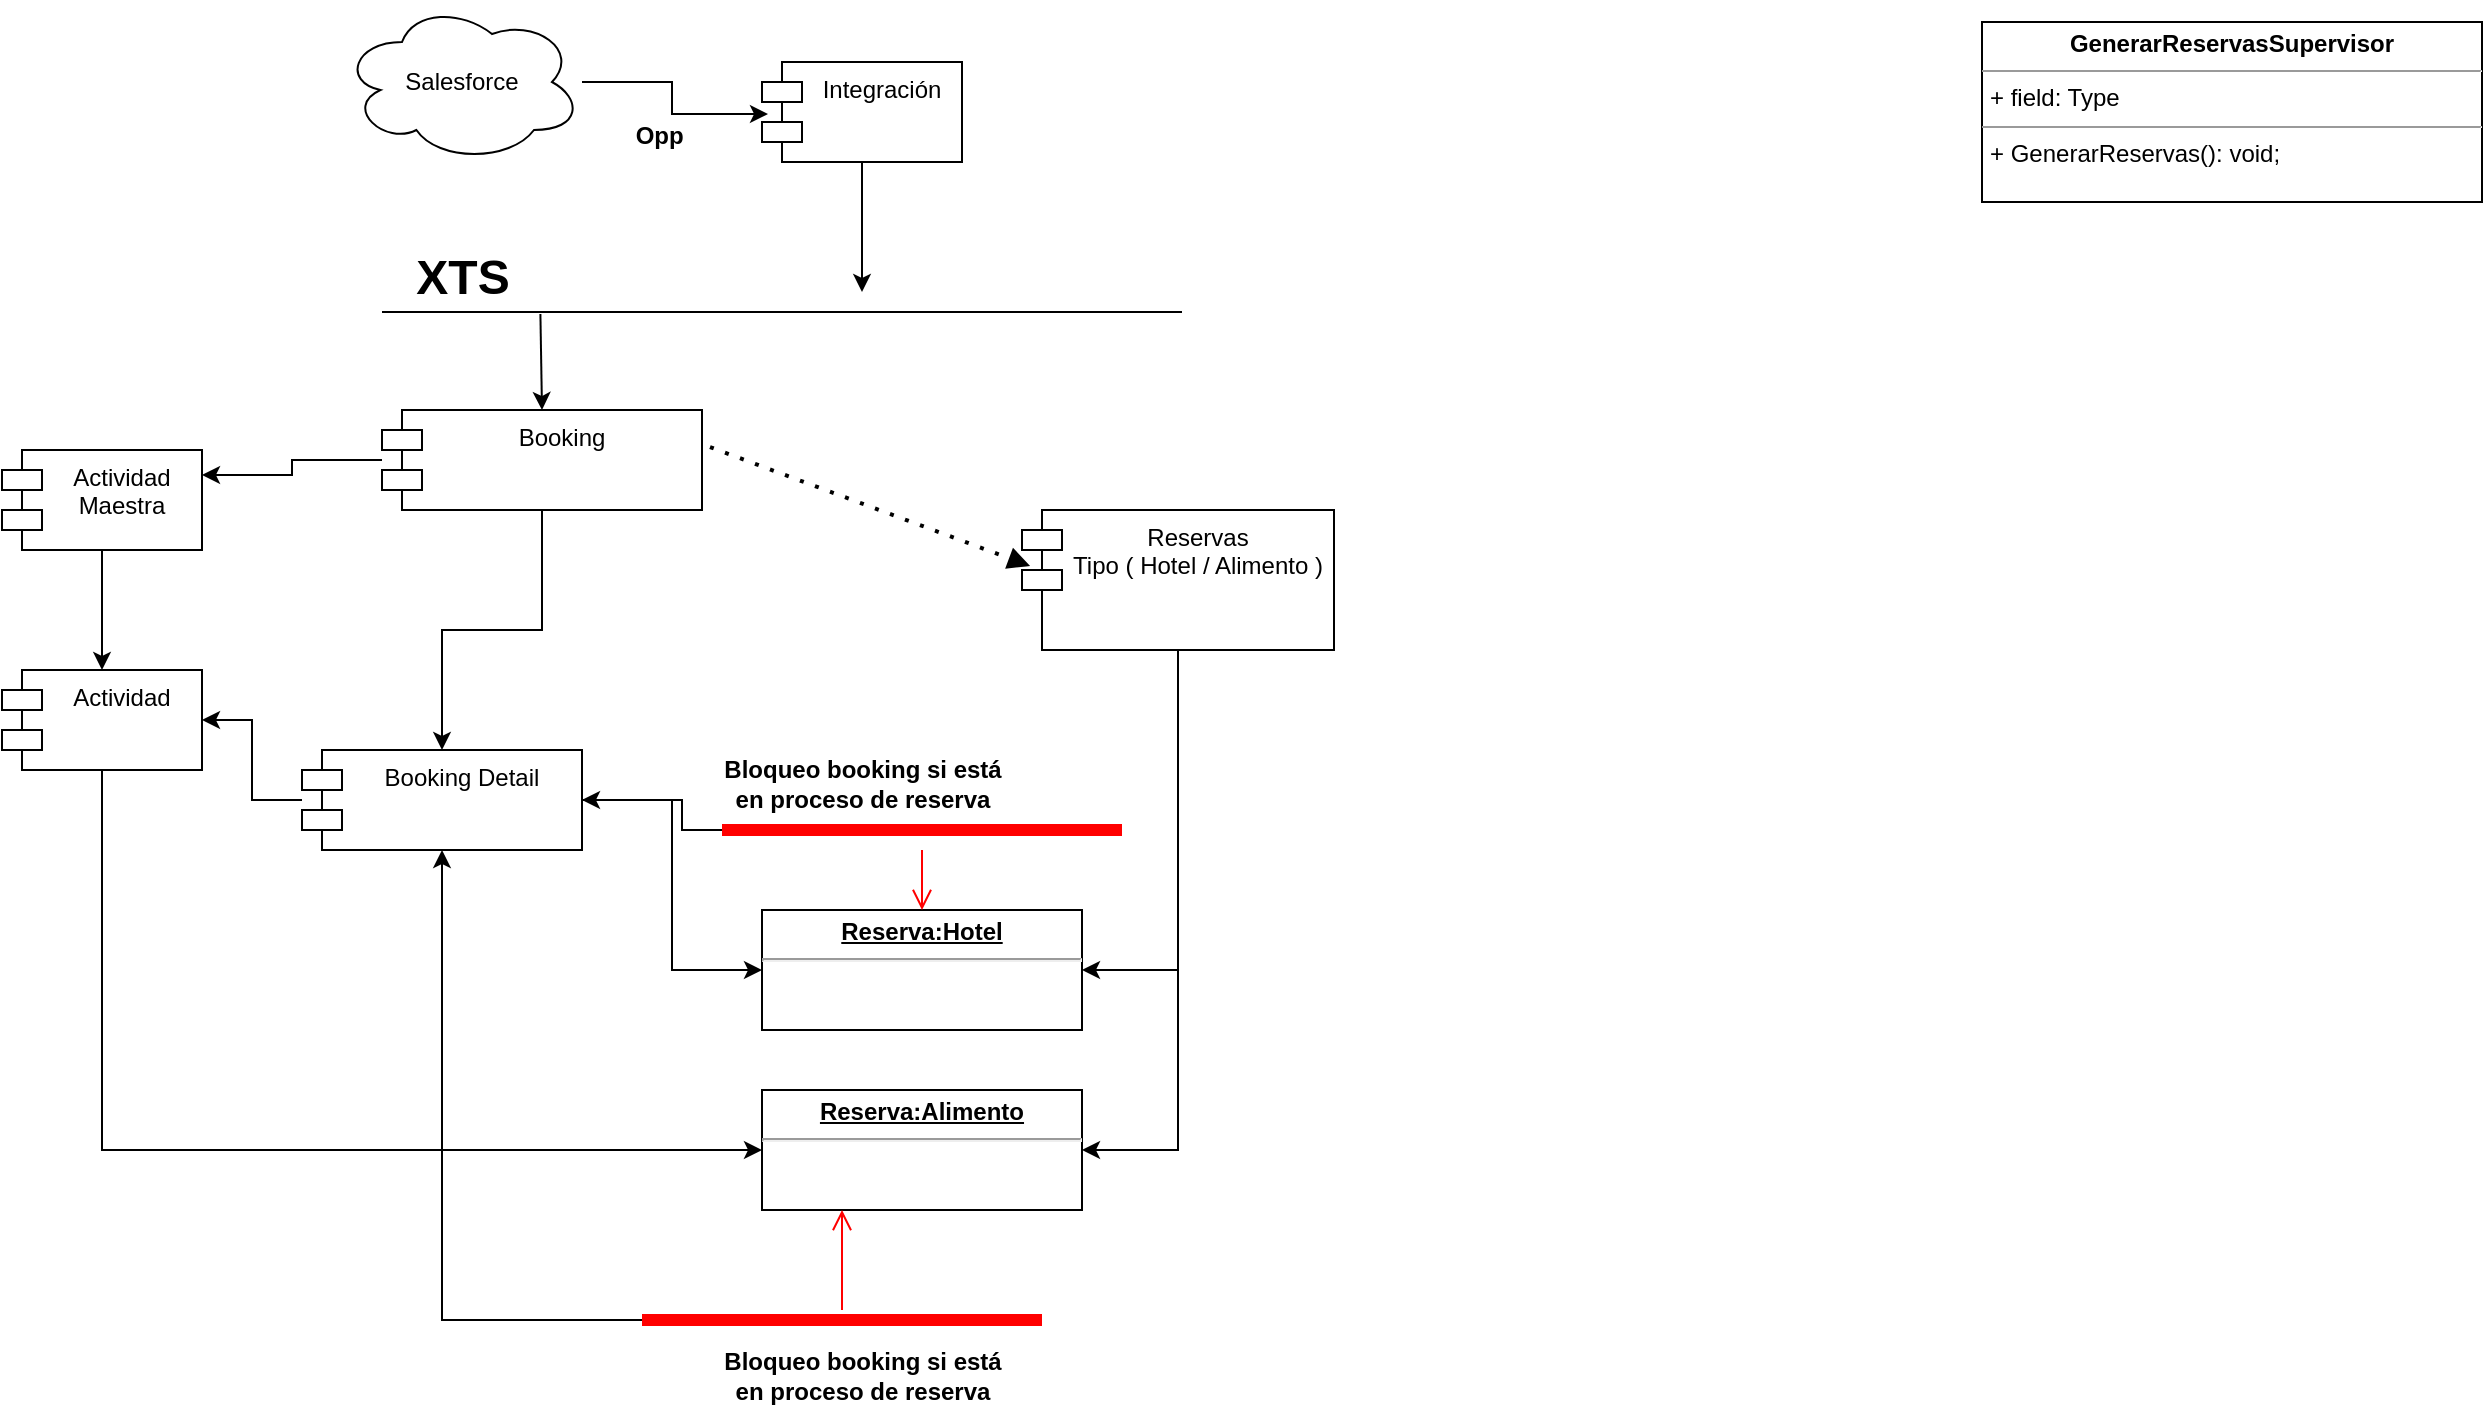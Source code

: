 <mxfile version="23.1.5" type="device">
  <diagram name="Página-1" id="PYMxH9Rl1cGZMPKtF-ub">
    <mxGraphModel dx="2133" dy="854" grid="1" gridSize="10" guides="1" tooltips="1" connect="1" arrows="1" fold="1" page="1" pageScale="1" pageWidth="827" pageHeight="1169" math="0" shadow="0">
      <root>
        <mxCell id="0" />
        <mxCell id="1" parent="0" />
        <mxCell id="v7J90BLapNFsVzW8ZO-v-1" value="Salesforce" style="ellipse;shape=cloud;whiteSpace=wrap;html=1;" parent="1" vertex="1">
          <mxGeometry x="60" y="36" width="120" height="80" as="geometry" />
        </mxCell>
        <mxCell id="v7J90BLapNFsVzW8ZO-v-9" style="edgeStyle=orthogonalEdgeStyle;rounded=0;orthogonalLoop=1;jettySize=auto;html=1;" parent="1" source="v7J90BLapNFsVzW8ZO-v-2" edge="1">
          <mxGeometry relative="1" as="geometry">
            <mxPoint x="320" y="181" as="targetPoint" />
          </mxGeometry>
        </mxCell>
        <mxCell id="v7J90BLapNFsVzW8ZO-v-2" value="Integración" style="shape=module;align=left;spacingLeft=20;align=center;verticalAlign=top;whiteSpace=wrap;html=1;" parent="1" vertex="1">
          <mxGeometry x="270" y="66" width="100" height="50" as="geometry" />
        </mxCell>
        <mxCell id="v7J90BLapNFsVzW8ZO-v-4" style="edgeStyle=orthogonalEdgeStyle;rounded=0;orthogonalLoop=1;jettySize=auto;html=1;entryX=0.03;entryY=0.52;entryDx=0;entryDy=0;entryPerimeter=0;" parent="1" source="v7J90BLapNFsVzW8ZO-v-1" target="v7J90BLapNFsVzW8ZO-v-2" edge="1">
          <mxGeometry relative="1" as="geometry" />
        </mxCell>
        <mxCell id="v7J90BLapNFsVzW8ZO-v-5" value="Opp&amp;nbsp;" style="text;align=center;fontStyle=1;verticalAlign=middle;spacingLeft=3;spacingRight=3;strokeColor=none;rotatable=0;points=[[0,0.5],[1,0.5]];portConstraint=eastwest;html=1;" parent="1" vertex="1">
          <mxGeometry x="180" y="90" width="80" height="26" as="geometry" />
        </mxCell>
        <mxCell id="v7J90BLapNFsVzW8ZO-v-7" value="" style="line;strokeWidth=1;fillColor=none;align=left;verticalAlign=middle;spacingTop=-1;spacingLeft=3;spacingRight=3;rotatable=0;labelPosition=right;points=[];portConstraint=eastwest;strokeColor=inherit;" parent="1" vertex="1">
          <mxGeometry x="80" y="187" width="400" height="8" as="geometry" />
        </mxCell>
        <mxCell id="v7J90BLapNFsVzW8ZO-v-8" value="XTS" style="text;align=center;fontStyle=1;verticalAlign=middle;spacingLeft=3;spacingRight=3;strokeColor=none;rotatable=0;points=[[0,0.5],[1,0.5]];portConstraint=eastwest;html=1;fontSize=24;" parent="1" vertex="1">
          <mxGeometry x="80" y="161" width="80" height="26" as="geometry" />
        </mxCell>
        <mxCell id="vkyU6mVskXSO25N0Nz5W-3" style="edgeStyle=orthogonalEdgeStyle;rounded=0;orthogonalLoop=1;jettySize=auto;html=1;entryX=0.5;entryY=0;entryDx=0;entryDy=0;" edge="1" parent="1" source="v7J90BLapNFsVzW8ZO-v-10" target="vkyU6mVskXSO25N0Nz5W-2">
          <mxGeometry relative="1" as="geometry" />
        </mxCell>
        <mxCell id="vkyU6mVskXSO25N0Nz5W-6" style="edgeStyle=orthogonalEdgeStyle;rounded=0;orthogonalLoop=1;jettySize=auto;html=1;entryX=1;entryY=0.25;entryDx=0;entryDy=0;" edge="1" parent="1" source="v7J90BLapNFsVzW8ZO-v-10" target="vkyU6mVskXSO25N0Nz5W-5">
          <mxGeometry relative="1" as="geometry" />
        </mxCell>
        <mxCell id="v7J90BLapNFsVzW8ZO-v-10" value="Booking" style="shape=module;align=left;spacingLeft=20;align=center;verticalAlign=top;whiteSpace=wrap;html=1;" parent="1" vertex="1">
          <mxGeometry x="80" y="240" width="160" height="50" as="geometry" />
        </mxCell>
        <mxCell id="v7J90BLapNFsVzW8ZO-v-11" value="" style="endArrow=classic;html=1;rounded=0;exitX=0.198;exitY=0.625;exitDx=0;exitDy=0;exitPerimeter=0;entryX=0.5;entryY=0;entryDx=0;entryDy=0;" parent="1" source="v7J90BLapNFsVzW8ZO-v-7" target="v7J90BLapNFsVzW8ZO-v-10" edge="1">
          <mxGeometry width="50" height="50" relative="1" as="geometry">
            <mxPoint x="270" y="330" as="sourcePoint" />
            <mxPoint x="320" y="280" as="targetPoint" />
          </mxGeometry>
        </mxCell>
        <mxCell id="vkyU6mVskXSO25N0Nz5W-12" style="edgeStyle=orthogonalEdgeStyle;rounded=0;orthogonalLoop=1;jettySize=auto;html=1;entryX=1;entryY=0.5;entryDx=0;entryDy=0;" edge="1" parent="1" source="v7J90BLapNFsVzW8ZO-v-12" target="vkyU6mVskXSO25N0Nz5W-11">
          <mxGeometry relative="1" as="geometry" />
        </mxCell>
        <mxCell id="vkyU6mVskXSO25N0Nz5W-13" style="edgeStyle=orthogonalEdgeStyle;rounded=0;orthogonalLoop=1;jettySize=auto;html=1;entryX=1;entryY=0.5;entryDx=0;entryDy=0;" edge="1" parent="1" source="v7J90BLapNFsVzW8ZO-v-12" target="vkyU6mVskXSO25N0Nz5W-9">
          <mxGeometry relative="1" as="geometry" />
        </mxCell>
        <mxCell id="v7J90BLapNFsVzW8ZO-v-12" value="Reservas&lt;br&gt;Tipo ( Hotel / Alimento )" style="shape=module;align=left;spacingLeft=20;align=center;verticalAlign=top;whiteSpace=wrap;html=1;" parent="1" vertex="1">
          <mxGeometry x="400" y="290" width="156" height="70" as="geometry" />
        </mxCell>
        <mxCell id="sygQfr_O5eZbzNL4AvN2-1" value="&lt;p style=&quot;margin:0px;margin-top:4px;text-align:center;&quot;&gt;&lt;b&gt;GenerarReservasSupervisor&lt;/b&gt;&lt;/p&gt;&lt;hr size=&quot;1&quot;&gt;&lt;p style=&quot;margin:0px;margin-left:4px;&quot;&gt;+ field: Type&lt;/p&gt;&lt;hr size=&quot;1&quot;&gt;&lt;p style=&quot;margin:0px;margin-left:4px;&quot;&gt;+ GenerarReservas(): void;&lt;/p&gt;" style="verticalAlign=top;align=left;overflow=fill;fontSize=12;fontFamily=Helvetica;html=1;whiteSpace=wrap;" parent="1" vertex="1">
          <mxGeometry x="880" y="46" width="250" height="90" as="geometry" />
        </mxCell>
        <mxCell id="vkyU6mVskXSO25N0Nz5W-1" value="" style="endArrow=block;dashed=1;html=1;dashPattern=1 3;strokeWidth=2;rounded=0;exitX=1.025;exitY=0.371;exitDx=0;exitDy=0;exitPerimeter=0;entryX=0.026;entryY=0.4;entryDx=0;entryDy=0;entryPerimeter=0;startArrow=none;startFill=0;endFill=1;" edge="1" parent="1" source="v7J90BLapNFsVzW8ZO-v-10" target="v7J90BLapNFsVzW8ZO-v-12">
          <mxGeometry width="50" height="50" relative="1" as="geometry">
            <mxPoint x="290" y="280" as="sourcePoint" />
            <mxPoint x="340" y="230" as="targetPoint" />
          </mxGeometry>
        </mxCell>
        <mxCell id="vkyU6mVskXSO25N0Nz5W-7" style="edgeStyle=orthogonalEdgeStyle;rounded=0;orthogonalLoop=1;jettySize=auto;html=1;entryX=1;entryY=0.5;entryDx=0;entryDy=0;" edge="1" parent="1" source="vkyU6mVskXSO25N0Nz5W-2" target="vkyU6mVskXSO25N0Nz5W-4">
          <mxGeometry relative="1" as="geometry" />
        </mxCell>
        <mxCell id="vkyU6mVskXSO25N0Nz5W-14" style="edgeStyle=orthogonalEdgeStyle;rounded=0;orthogonalLoop=1;jettySize=auto;html=1;entryX=0;entryY=0.5;entryDx=0;entryDy=0;" edge="1" parent="1" source="vkyU6mVskXSO25N0Nz5W-2" target="vkyU6mVskXSO25N0Nz5W-9">
          <mxGeometry relative="1" as="geometry" />
        </mxCell>
        <mxCell id="vkyU6mVskXSO25N0Nz5W-2" value="Booking Detail" style="shape=module;align=left;spacingLeft=20;align=center;verticalAlign=top;whiteSpace=wrap;html=1;" vertex="1" parent="1">
          <mxGeometry x="40" y="410" width="140" height="50" as="geometry" />
        </mxCell>
        <mxCell id="vkyU6mVskXSO25N0Nz5W-15" style="edgeStyle=orthogonalEdgeStyle;rounded=0;orthogonalLoop=1;jettySize=auto;html=1;entryX=0;entryY=0.5;entryDx=0;entryDy=0;" edge="1" parent="1" source="vkyU6mVskXSO25N0Nz5W-4" target="vkyU6mVskXSO25N0Nz5W-11">
          <mxGeometry relative="1" as="geometry">
            <Array as="points">
              <mxPoint x="-60" y="610" />
            </Array>
          </mxGeometry>
        </mxCell>
        <mxCell id="vkyU6mVskXSO25N0Nz5W-4" value="Actividad" style="shape=module;align=left;spacingLeft=20;align=center;verticalAlign=top;whiteSpace=wrap;html=1;" vertex="1" parent="1">
          <mxGeometry x="-110" y="370" width="100" height="50" as="geometry" />
        </mxCell>
        <mxCell id="vkyU6mVskXSO25N0Nz5W-8" style="edgeStyle=orthogonalEdgeStyle;rounded=0;orthogonalLoop=1;jettySize=auto;html=1;entryX=0.5;entryY=0;entryDx=0;entryDy=0;" edge="1" parent="1" source="vkyU6mVskXSO25N0Nz5W-5" target="vkyU6mVskXSO25N0Nz5W-4">
          <mxGeometry relative="1" as="geometry" />
        </mxCell>
        <mxCell id="vkyU6mVskXSO25N0Nz5W-5" value="Actividad Maestra" style="shape=module;align=left;spacingLeft=20;align=center;verticalAlign=top;whiteSpace=wrap;html=1;" vertex="1" parent="1">
          <mxGeometry x="-110" y="260" width="100" height="50" as="geometry" />
        </mxCell>
        <mxCell id="vkyU6mVskXSO25N0Nz5W-9" value="&lt;p style=&quot;margin:0px;margin-top:4px;text-align:center;text-decoration:underline;&quot;&gt;&lt;b&gt;Reserva:Hotel&lt;/b&gt;&lt;/p&gt;&lt;hr&gt;&lt;p style=&quot;margin:0px;margin-left:8px;&quot;&gt;&lt;br&gt;&lt;/p&gt;" style="verticalAlign=top;align=left;overflow=fill;html=1;whiteSpace=wrap;" vertex="1" parent="1">
          <mxGeometry x="270" y="490" width="160" height="60" as="geometry" />
        </mxCell>
        <mxCell id="vkyU6mVskXSO25N0Nz5W-11" value="&lt;p style=&quot;margin:0px;margin-top:4px;text-align:center;text-decoration:underline;&quot;&gt;&lt;b&gt;Reserva:Alimento&lt;/b&gt;&lt;/p&gt;&lt;hr&gt;&lt;p style=&quot;margin:0px;margin-left:8px;&quot;&gt;&lt;br&gt;&lt;/p&gt;" style="verticalAlign=top;align=left;overflow=fill;html=1;whiteSpace=wrap;" vertex="1" parent="1">
          <mxGeometry x="270" y="580" width="160" height="60" as="geometry" />
        </mxCell>
        <mxCell id="vkyU6mVskXSO25N0Nz5W-19" style="edgeStyle=orthogonalEdgeStyle;rounded=0;orthogonalLoop=1;jettySize=auto;html=1;" edge="1" parent="1" source="vkyU6mVskXSO25N0Nz5W-17" target="vkyU6mVskXSO25N0Nz5W-2">
          <mxGeometry relative="1" as="geometry">
            <Array as="points">
              <mxPoint x="230" y="450" />
              <mxPoint x="230" y="435" />
            </Array>
          </mxGeometry>
        </mxCell>
        <mxCell id="vkyU6mVskXSO25N0Nz5W-17" value="" style="shape=line;html=1;strokeWidth=6;strokeColor=#ff0000;" vertex="1" parent="1">
          <mxGeometry x="250" y="440" width="200" height="20" as="geometry" />
        </mxCell>
        <mxCell id="vkyU6mVskXSO25N0Nz5W-18" value="" style="edgeStyle=orthogonalEdgeStyle;html=1;verticalAlign=bottom;endArrow=open;endSize=8;strokeColor=#ff0000;rounded=0;entryX=0.5;entryY=0;entryDx=0;entryDy=0;" edge="1" source="vkyU6mVskXSO25N0Nz5W-17" parent="1" target="vkyU6mVskXSO25N0Nz5W-9">
          <mxGeometry relative="1" as="geometry">
            <mxPoint x="350" y="470" as="targetPoint" />
          </mxGeometry>
        </mxCell>
        <mxCell id="vkyU6mVskXSO25N0Nz5W-20" value="Bloqueo booking si está &lt;br&gt;en proceso de reserva" style="text;align=center;fontStyle=1;verticalAlign=middle;spacingLeft=3;spacingRight=3;strokeColor=none;rotatable=0;points=[[0,0.5],[1,0.5]];portConstraint=eastwest;html=1;" vertex="1" parent="1">
          <mxGeometry x="280" y="414" width="80" height="26" as="geometry" />
        </mxCell>
        <mxCell id="vkyU6mVskXSO25N0Nz5W-23" style="edgeStyle=orthogonalEdgeStyle;rounded=0;orthogonalLoop=1;jettySize=auto;html=1;entryX=0.5;entryY=1;entryDx=0;entryDy=0;" edge="1" parent="1" source="vkyU6mVskXSO25N0Nz5W-21" target="vkyU6mVskXSO25N0Nz5W-2">
          <mxGeometry relative="1" as="geometry" />
        </mxCell>
        <mxCell id="vkyU6mVskXSO25N0Nz5W-21" value="" style="shape=line;html=1;strokeWidth=6;strokeColor=#ff0000;" vertex="1" parent="1">
          <mxGeometry x="210" y="690" width="200" height="10" as="geometry" />
        </mxCell>
        <mxCell id="vkyU6mVskXSO25N0Nz5W-22" value="" style="edgeStyle=orthogonalEdgeStyle;html=1;verticalAlign=bottom;endArrow=open;endSize=8;strokeColor=#ff0000;rounded=0;entryX=0.25;entryY=1;entryDx=0;entryDy=0;" edge="1" source="vkyU6mVskXSO25N0Nz5W-21" parent="1" target="vkyU6mVskXSO25N0Nz5W-11">
          <mxGeometry relative="1" as="geometry">
            <mxPoint x="300" y="780" as="targetPoint" />
          </mxGeometry>
        </mxCell>
        <mxCell id="vkyU6mVskXSO25N0Nz5W-24" value="Bloqueo booking si está &lt;br&gt;en proceso de reserva" style="text;align=center;fontStyle=1;verticalAlign=middle;spacingLeft=3;spacingRight=3;strokeColor=none;rotatable=0;points=[[0,0.5],[1,0.5]];portConstraint=eastwest;html=1;" vertex="1" parent="1">
          <mxGeometry x="280" y="710" width="80" height="26" as="geometry" />
        </mxCell>
      </root>
    </mxGraphModel>
  </diagram>
</mxfile>
